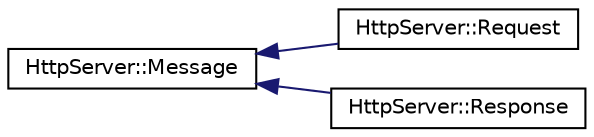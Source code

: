 digraph "Graphical Class Hierarchy"
{
  edge [fontname="Helvetica",fontsize="10",labelfontname="Helvetica",labelfontsize="10"];
  node [fontname="Helvetica",fontsize="10",shape=record];
  rankdir="LR";
  Node0 [label="HttpServer::Message",height=0.2,width=0.4,color="black", fillcolor="white", style="filled",URL="$classHttpServer_1_1Message.html",tooltip="Abstract base class for Http Requests and Http Responses. "];
  Node0 -> Node1 [dir="back",color="midnightblue",fontsize="10",style="solid",fontname="Helvetica"];
  Node1 [label="HttpServer::Request",height=0.2,width=0.4,color="black", fillcolor="white", style="filled",URL="$classHttpServer_1_1Request.html",tooltip="Http request representation. "];
  Node0 -> Node2 [dir="back",color="midnightblue",fontsize="10",style="solid",fontname="Helvetica"];
  Node2 [label="HttpServer::Response",height=0.2,width=0.4,color="black", fillcolor="white", style="filled",URL="$classHttpServer_1_1Response.html"];
}
